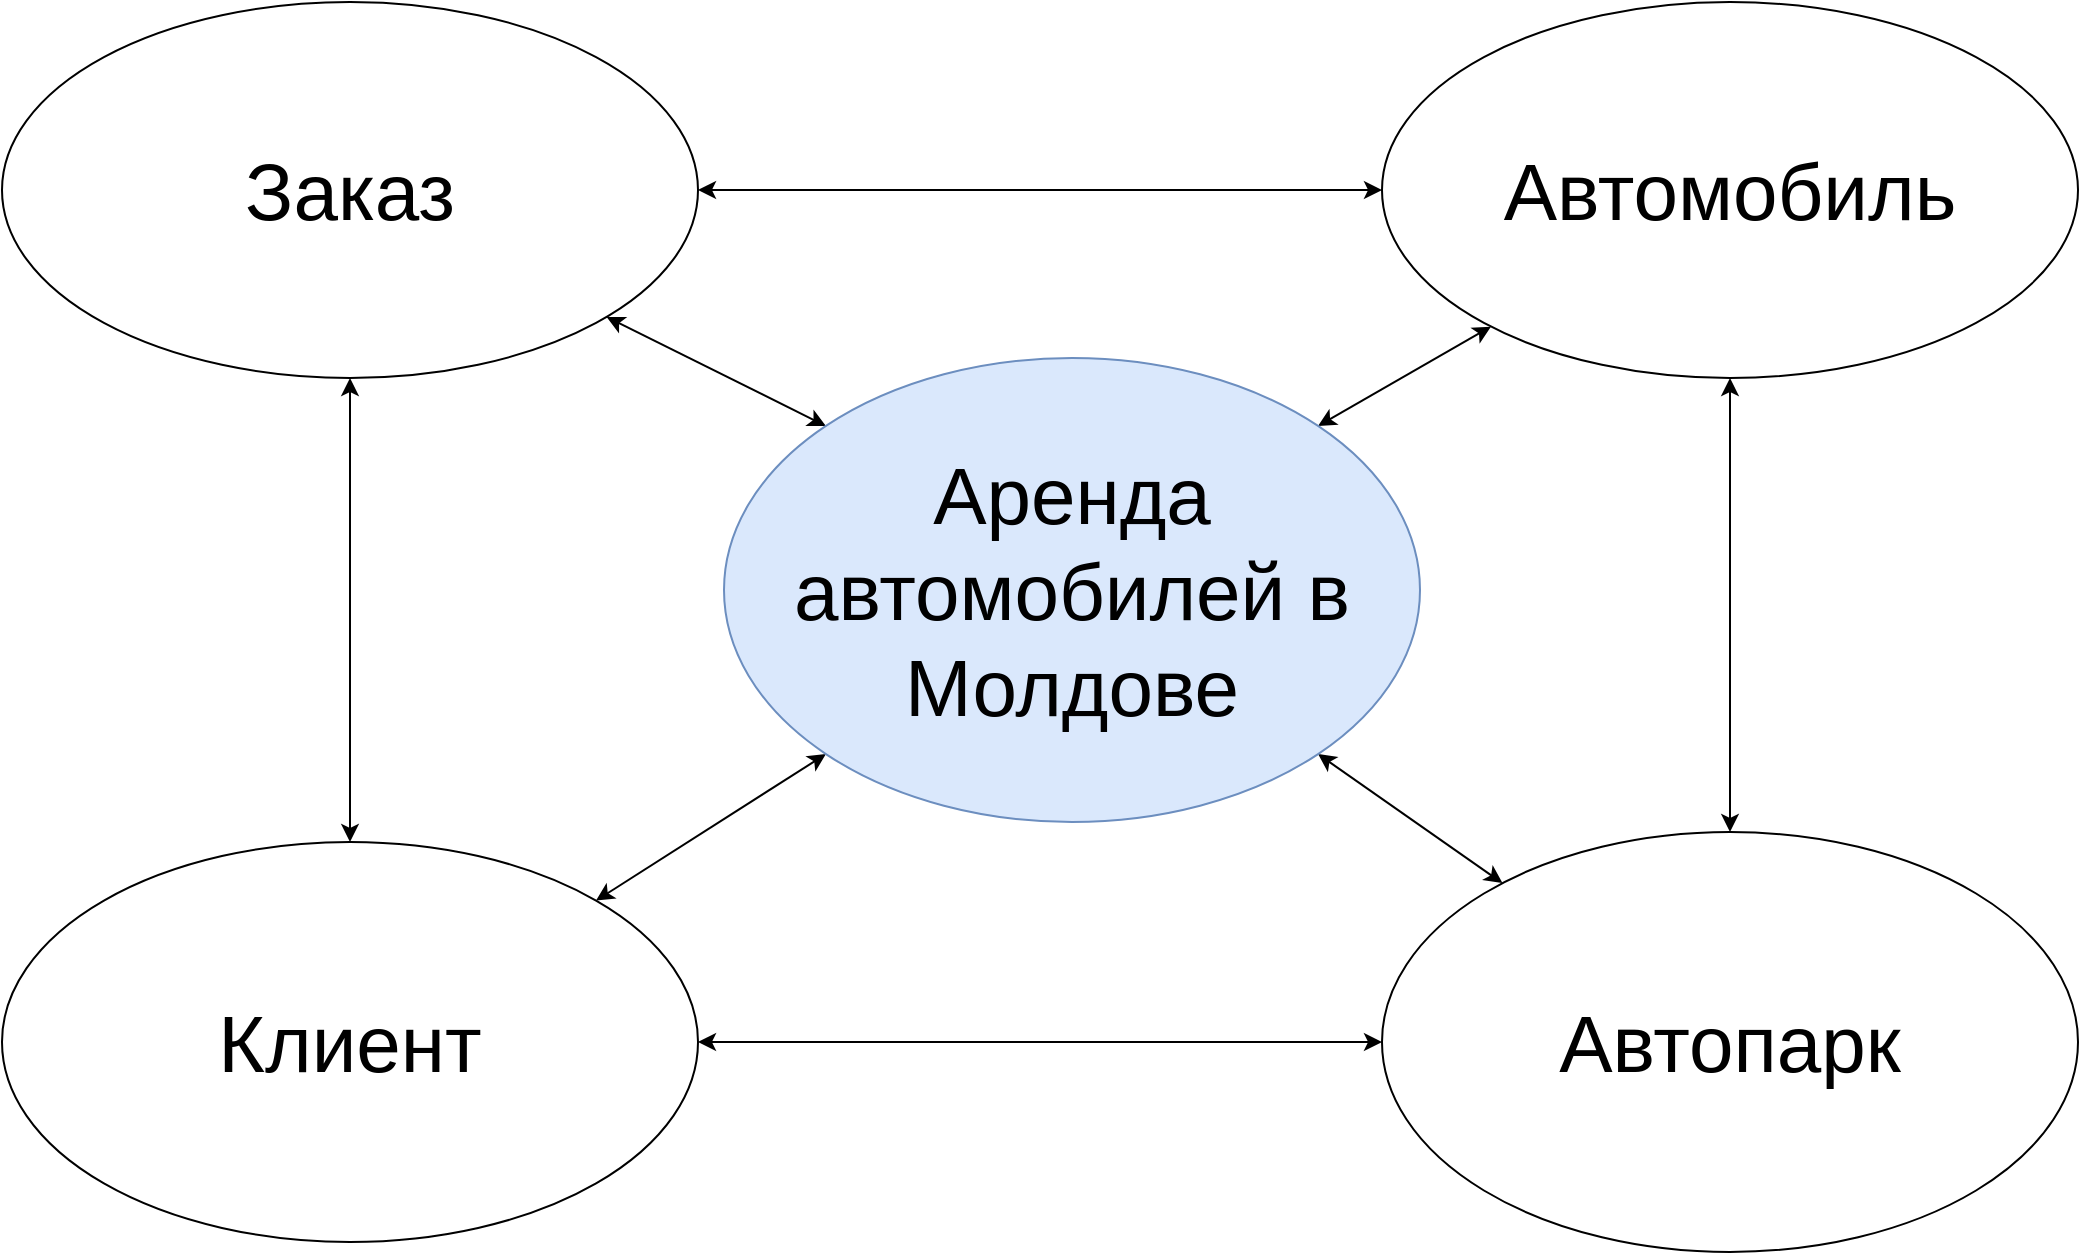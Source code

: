 <mxfile version="13.7.9" type="device" pages="8"><diagram id="3NMh_wEKRY-gKexyeEw0" name="Page-1"><mxGraphModel dx="1483" dy="867" grid="1" gridSize="10" guides="1" tooltips="1" connect="1" arrows="1" fold="1" page="1" pageScale="1" pageWidth="1169" pageHeight="827" math="0" shadow="0"><root><mxCell id="0"/><mxCell id="1" parent="0"/><mxCell id="xnsHt6AFyN8nXsLH7r1x-11" style="rounded=0;orthogonalLoop=1;jettySize=auto;html=1;exitX=0;exitY=1;exitDx=0;exitDy=0;entryX=1;entryY=0;entryDx=0;entryDy=0;startArrow=classic;startFill=1;fontSize=40;" parent="1" source="xnsHt6AFyN8nXsLH7r1x-1" target="xnsHt6AFyN8nXsLH7r1x-6" edge="1"><mxGeometry relative="1" as="geometry"/></mxCell><mxCell id="xnsHt6AFyN8nXsLH7r1x-12" style="edgeStyle=none;rounded=0;orthogonalLoop=1;jettySize=auto;html=1;exitX=0;exitY=0;exitDx=0;exitDy=0;startArrow=classic;startFill=1;fontSize=40;" parent="1" source="xnsHt6AFyN8nXsLH7r1x-1" target="xnsHt6AFyN8nXsLH7r1x-4" edge="1"><mxGeometry relative="1" as="geometry"/></mxCell><mxCell id="xnsHt6AFyN8nXsLH7r1x-13" style="edgeStyle=none;rounded=0;orthogonalLoop=1;jettySize=auto;html=1;exitX=1;exitY=0;exitDx=0;exitDy=0;startArrow=classic;startFill=1;fontSize=40;" parent="1" source="xnsHt6AFyN8nXsLH7r1x-1" target="xnsHt6AFyN8nXsLH7r1x-3" edge="1"><mxGeometry relative="1" as="geometry"/></mxCell><mxCell id="xnsHt6AFyN8nXsLH7r1x-14" style="edgeStyle=none;rounded=0;orthogonalLoop=1;jettySize=auto;html=1;exitX=1;exitY=1;exitDx=0;exitDy=0;startArrow=classic;startFill=1;fontSize=40;" parent="1" source="xnsHt6AFyN8nXsLH7r1x-1" target="xnsHt6AFyN8nXsLH7r1x-5" edge="1"><mxGeometry relative="1" as="geometry"/></mxCell><mxCell id="xnsHt6AFyN8nXsLH7r1x-1" value="Аренда автомобилей в Молдове" style="ellipse;whiteSpace=wrap;html=1;fontSize=40;fillColor=#dae8fc;strokeColor=#6c8ebf;" parent="1" vertex="1"><mxGeometry x="411" y="298" width="348" height="232" as="geometry"/></mxCell><mxCell id="xnsHt6AFyN8nXsLH7r1x-8" style="edgeStyle=orthogonalEdgeStyle;rounded=0;orthogonalLoop=1;jettySize=auto;html=1;exitX=0.5;exitY=1;exitDx=0;exitDy=0;entryX=0.5;entryY=0;entryDx=0;entryDy=0;fontSize=40;startArrow=classic;startFill=1;" parent="1" source="xnsHt6AFyN8nXsLH7r1x-3" target="xnsHt6AFyN8nXsLH7r1x-5" edge="1"><mxGeometry relative="1" as="geometry"/></mxCell><mxCell id="xnsHt6AFyN8nXsLH7r1x-3" value="Автомобиль" style="ellipse;whiteSpace=wrap;html=1;fontSize=40;" parent="1" vertex="1"><mxGeometry x="740" y="120" width="348" height="188" as="geometry"/></mxCell><mxCell id="xnsHt6AFyN8nXsLH7r1x-7" style="edgeStyle=orthogonalEdgeStyle;rounded=0;orthogonalLoop=1;jettySize=auto;html=1;exitX=1;exitY=0.5;exitDx=0;exitDy=0;entryX=0;entryY=0.5;entryDx=0;entryDy=0;fontSize=40;startArrow=classic;startFill=1;" parent="1" source="xnsHt6AFyN8nXsLH7r1x-4" target="xnsHt6AFyN8nXsLH7r1x-3" edge="1"><mxGeometry relative="1" as="geometry"/></mxCell><mxCell id="xnsHt6AFyN8nXsLH7r1x-10" style="edgeStyle=orthogonalEdgeStyle;rounded=0;orthogonalLoop=1;jettySize=auto;html=1;exitX=0.5;exitY=1;exitDx=0;exitDy=0;entryX=0.5;entryY=0;entryDx=0;entryDy=0;fontSize=40;startArrow=classic;startFill=1;" parent="1" source="xnsHt6AFyN8nXsLH7r1x-4" target="xnsHt6AFyN8nXsLH7r1x-6" edge="1"><mxGeometry relative="1" as="geometry"/></mxCell><mxCell id="xnsHt6AFyN8nXsLH7r1x-4" value="Заказ" style="ellipse;whiteSpace=wrap;html=1;fontSize=40;" parent="1" vertex="1"><mxGeometry x="50" y="120" width="348" height="188" as="geometry"/></mxCell><mxCell id="xnsHt6AFyN8nXsLH7r1x-9" style="edgeStyle=orthogonalEdgeStyle;rounded=0;orthogonalLoop=1;jettySize=auto;html=1;exitX=0;exitY=0.5;exitDx=0;exitDy=0;entryX=1;entryY=0.5;entryDx=0;entryDy=0;fontSize=40;startArrow=classic;startFill=1;" parent="1" source="xnsHt6AFyN8nXsLH7r1x-5" target="xnsHt6AFyN8nXsLH7r1x-6" edge="1"><mxGeometry relative="1" as="geometry"/></mxCell><mxCell id="xnsHt6AFyN8nXsLH7r1x-5" value="Автопарк" style="ellipse;whiteSpace=wrap;html=1;fontSize=40;" parent="1" vertex="1"><mxGeometry x="740" y="535" width="348" height="210" as="geometry"/></mxCell><mxCell id="xnsHt6AFyN8nXsLH7r1x-6" value="Клиент" style="ellipse;whiteSpace=wrap;html=1;fontSize=40;" parent="1" vertex="1"><mxGeometry x="50" y="540" width="348" height="200" as="geometry"/></mxCell></root></mxGraphModel></diagram><diagram id="zqjpZ5QiT9mRcRtWC7Mk" name="Page-2"><mxGraphModel dx="2076" dy="1214" grid="1" gridSize="10" guides="1" tooltips="1" connect="1" arrows="1" fold="1" page="1" pageScale="1" pageWidth="1169" pageHeight="827" math="0" shadow="0"><root><mxCell id="ApAHCZXQYjkaUBbjwzho-0"/><mxCell id="ApAHCZXQYjkaUBbjwzho-1" parent="ApAHCZXQYjkaUBbjwzho-0"/><mxCell id="BVsA6tBmdsYhVbE7V4aP-0" value="Аренда автомобилей в Молдове" style="ellipse;whiteSpace=wrap;html=1;fontSize=40;fillColor=#dae8fc;strokeColor=#6c8ebf;" parent="ApAHCZXQYjkaUBbjwzho-1" vertex="1"><mxGeometry x="411" y="50" width="348" height="190" as="geometry"/></mxCell><mxCell id="BVsA6tBmdsYhVbE7V4aP-3" value="id_car" style="rounded=0;whiteSpace=wrap;html=1;fontSize=30;" parent="ApAHCZXQYjkaUBbjwzho-1" vertex="1"><mxGeometry x="40" y="360" width="90" height="40" as="geometry"/></mxCell><mxCell id="BVsA6tBmdsYhVbE7V4aP-4" value="Автомобиль" style="text;html=1;align=center;verticalAlign=middle;resizable=0;points=[];autosize=1;fontSize=40;" parent="ApAHCZXQYjkaUBbjwzho-1" vertex="1"><mxGeometry x="40" y="290" width="240" height="50" as="geometry"/></mxCell><mxCell id="BVsA6tBmdsYhVbE7V4aP-5" value="name" style="rounded=0;whiteSpace=wrap;html=1;fontSize=30;" parent="ApAHCZXQYjkaUBbjwzho-1" vertex="1"><mxGeometry x="130" y="360" width="90" height="40" as="geometry"/></mxCell><mxCell id="BVsA6tBmdsYhVbE7V4aP-6" value="price" style="rounded=0;whiteSpace=wrap;html=1;fontSize=30;" parent="ApAHCZXQYjkaUBbjwzho-1" vertex="1"><mxGeometry x="220" y="360" width="80" height="40" as="geometry"/></mxCell><mxCell id="BVsA6tBmdsYhVbE7V4aP-7" value="year" style="rounded=0;whiteSpace=wrap;html=1;fontSize=30;" parent="ApAHCZXQYjkaUBbjwzho-1" vertex="1"><mxGeometry x="300" y="360" width="70" height="40" as="geometry"/></mxCell><mxCell id="kahCXiTXyTlFd6sDCdS0-10" style="edgeStyle=orthogonalEdgeStyle;rounded=0;orthogonalLoop=1;jettySize=auto;html=1;exitX=0.5;exitY=0;exitDx=0;exitDy=0;entryX=0.5;entryY=1;entryDx=0;entryDy=0;" edge="1" parent="ApAHCZXQYjkaUBbjwzho-1" source="BVsA6tBmdsYhVbE7V4aP-8" target="BVsA6tBmdsYhVbE7V4aP-13"><mxGeometry relative="1" as="geometry"/></mxCell><mxCell id="BVsA6tBmdsYhVbE7V4aP-8" value="id_park" style="rounded=0;whiteSpace=wrap;html=1;fontSize=30;" parent="ApAHCZXQYjkaUBbjwzho-1" vertex="1"><mxGeometry x="120" y="560" width="110" height="40" as="geometry"/></mxCell><mxCell id="BVsA6tBmdsYhVbE7V4aP-9" value="Автопарк" style="text;html=1;align=center;verticalAlign=middle;resizable=0;points=[];autosize=1;fontSize=40;" parent="ApAHCZXQYjkaUBbjwzho-1" vertex="1"><mxGeometry x="180" y="500" width="190" height="50" as="geometry"/></mxCell><mxCell id="BVsA6tBmdsYhVbE7V4aP-10" value="address" style="rounded=0;whiteSpace=wrap;html=1;fontSize=30;" parent="ApAHCZXQYjkaUBbjwzho-1" vertex="1"><mxGeometry x="230" y="560" width="120" height="40" as="geometry"/></mxCell><mxCell id="BVsA6tBmdsYhVbE7V4aP-13" value="id_park" style="rounded=0;whiteSpace=wrap;html=1;fontSize=30;" parent="ApAHCZXQYjkaUBbjwzho-1" vertex="1"><mxGeometry x="370" y="360" width="110" height="40" as="geometry"/></mxCell><mxCell id="kahCXiTXyTlFd6sDCdS0-9" style="edgeStyle=orthogonalEdgeStyle;rounded=0;orthogonalLoop=1;jettySize=auto;html=1;exitX=0.5;exitY=0;exitDx=0;exitDy=0;entryX=0.5;entryY=1;entryDx=0;entryDy=0;" edge="1" parent="ApAHCZXQYjkaUBbjwzho-1" source="BVsA6tBmdsYhVbE7V4aP-14" target="BVsA6tBmdsYhVbE7V4aP-19"><mxGeometry relative="1" as="geometry"/></mxCell><mxCell id="BVsA6tBmdsYhVbE7V4aP-14" value="id_user" style="rounded=0;whiteSpace=wrap;html=1;fontSize=30;" parent="ApAHCZXQYjkaUBbjwzho-1" vertex="1"><mxGeometry x="400" y="560" width="110" height="40" as="geometry"/></mxCell><mxCell id="BVsA6tBmdsYhVbE7V4aP-15" value="Клиент" style="text;html=1;align=center;verticalAlign=middle;resizable=0;points=[];autosize=1;fontSize=40;" parent="ApAHCZXQYjkaUBbjwzho-1" vertex="1"><mxGeometry x="520" y="500" width="150" height="50" as="geometry"/></mxCell><mxCell id="BVsA6tBmdsYhVbE7V4aP-16" value="name" style="rounded=0;whiteSpace=wrap;html=1;fontSize=30;" parent="ApAHCZXQYjkaUBbjwzho-1" vertex="1"><mxGeometry x="510" y="560" width="90" height="40" as="geometry"/></mxCell><mxCell id="BVsA6tBmdsYhVbE7V4aP-18" value="contact" style="rounded=0;whiteSpace=wrap;html=1;fontSize=30;" parent="ApAHCZXQYjkaUBbjwzho-1" vertex="1"><mxGeometry x="600" y="560" width="110" height="40" as="geometry"/></mxCell><mxCell id="BVsA6tBmdsYhVbE7V4aP-19" value="id_user" style="rounded=0;whiteSpace=wrap;html=1;fontSize=30;" parent="ApAHCZXQYjkaUBbjwzho-1" vertex="1"><mxGeometry x="480" y="360" width="110" height="40" as="geometry"/></mxCell><mxCell id="kahCXiTXyTlFd6sDCdS0-6" value="" style="edgeStyle=orthogonalEdgeStyle;rounded=0;orthogonalLoop=1;jettySize=auto;html=1;" edge="1" parent="ApAHCZXQYjkaUBbjwzho-1" source="BVsA6tBmdsYhVbE7V4aP-20" target="kahCXiTXyTlFd6sDCdS0-5"><mxGeometry relative="1" as="geometry"/></mxCell><mxCell id="BVsA6tBmdsYhVbE7V4aP-20" value="id_order" style="rounded=0;whiteSpace=wrap;html=1;fontSize=30;" parent="ApAHCZXQYjkaUBbjwzho-1" vertex="1"><mxGeometry x="1000" y="360" width="120" height="40" as="geometry"/></mxCell><mxCell id="BVsA6tBmdsYhVbE7V4aP-21" value="Заказ" style="text;html=1;align=center;verticalAlign=middle;resizable=0;points=[];autosize=1;fontSize=40;" parent="ApAHCZXQYjkaUBbjwzho-1" vertex="1"><mxGeometry x="1000" y="300" width="120" height="50" as="geometry"/></mxCell><mxCell id="kahCXiTXyTlFd6sDCdS0-8" style="edgeStyle=orthogonalEdgeStyle;rounded=0;orthogonalLoop=1;jettySize=auto;html=1;exitX=0.5;exitY=0;exitDx=0;exitDy=0;entryX=0.5;entryY=1;entryDx=0;entryDy=0;" edge="1" parent="ApAHCZXQYjkaUBbjwzho-1" source="kahCXiTXyTlFd6sDCdS0-0" target="kahCXiTXyTlFd6sDCdS0-4"><mxGeometry relative="1" as="geometry"/></mxCell><mxCell id="kahCXiTXyTlFd6sDCdS0-0" value="id_station" style="rounded=0;whiteSpace=wrap;html=1;fontSize=30;" vertex="1" parent="ApAHCZXQYjkaUBbjwzho-1"><mxGeometry x="759" y="560" width="150" height="40" as="geometry"/></mxCell><mxCell id="kahCXiTXyTlFd6sDCdS0-1" value="АЗС" style="text;html=1;align=center;verticalAlign=middle;resizable=0;points=[];autosize=1;fontSize=40;" vertex="1" parent="ApAHCZXQYjkaUBbjwzho-1"><mxGeometry x="884" y="500" width="90" height="50" as="geometry"/></mxCell><mxCell id="kahCXiTXyTlFd6sDCdS0-2" value="address" style="rounded=0;whiteSpace=wrap;html=1;fontSize=30;" vertex="1" parent="ApAHCZXQYjkaUBbjwzho-1"><mxGeometry x="909" y="560" width="120" height="40" as="geometry"/></mxCell><mxCell id="kahCXiTXyTlFd6sDCdS0-3" value="type" style="rounded=0;whiteSpace=wrap;html=1;fontSize=30;" vertex="1" parent="ApAHCZXQYjkaUBbjwzho-1"><mxGeometry x="1029" y="560" width="75" height="40" as="geometry"/></mxCell><mxCell id="kahCXiTXyTlFd6sDCdS0-4" value="id_station" style="rounded=0;whiteSpace=wrap;html=1;fontSize=30;" vertex="1" parent="ApAHCZXQYjkaUBbjwzho-1"><mxGeometry x="590" y="360" width="150" height="40" as="geometry"/></mxCell><mxCell id="kahCXiTXyTlFd6sDCdS0-5" value="id_order" style="rounded=0;whiteSpace=wrap;html=1;fontSize=30;" vertex="1" parent="ApAHCZXQYjkaUBbjwzho-1"><mxGeometry x="740" y="360" width="120" height="40" as="geometry"/></mxCell></root></mxGraphModel></diagram><diagram id="DWR8Q0UYKTGEyZwmIM6C" name="Page-3"><mxGraphModel dx="865" dy="506" grid="1" gridSize="10" guides="1" tooltips="1" connect="1" arrows="1" fold="1" page="1" pageScale="1" pageWidth="827" pageHeight="1169" math="0" shadow="0"><root><mxCell id="DsKaPk0pXcF07eP4d7TV-0"/><mxCell id="DsKaPk0pXcF07eP4d7TV-1" parent="DsKaPk0pXcF07eP4d7TV-0"/><mxCell id="DsKaPk0pXcF07eP4d7TV-2" value="" style="shape=table;html=1;whiteSpace=wrap;startSize=0;container=1;collapsible=0;childLayout=tableLayout;" vertex="1" parent="DsKaPk0pXcF07eP4d7TV-1"><mxGeometry x="40" y="40" width="320" height="350" as="geometry"/></mxCell><mxCell id="DsKaPk0pXcF07eP4d7TV-3" value="" style="shape=partialRectangle;html=1;whiteSpace=wrap;collapsible=0;dropTarget=0;pointerEvents=0;fillColor=none;top=0;left=0;bottom=0;right=0;points=[[0,0.5],[1,0.5]];portConstraint=eastwest;" vertex="1" parent="DsKaPk0pXcF07eP4d7TV-2"><mxGeometry width="320" height="60" as="geometry"/></mxCell><mxCell id="DsKaPk0pXcF07eP4d7TV-4" value="User" style="shape=partialRectangle;html=1;whiteSpace=wrap;connectable=0;fillColor=none;top=0;left=0;bottom=0;right=0;overflow=hidden;" vertex="1" parent="DsKaPk0pXcF07eP4d7TV-3"><mxGeometry width="107" height="60" as="geometry"/></mxCell><mxCell id="DsKaPk0pXcF07eP4d7TV-5" value="id&lt;br&gt;name&lt;br&gt;contact" style="shape=partialRectangle;html=1;whiteSpace=wrap;connectable=0;fillColor=none;top=0;left=0;bottom=0;right=0;overflow=hidden;" vertex="1" parent="DsKaPk0pXcF07eP4d7TV-3"><mxGeometry x="107" width="106" height="60" as="geometry"/></mxCell><mxCell id="DsKaPk0pXcF07eP4d7TV-6" value="PK NOT NULL&lt;br&gt;varchar(40)&lt;br&gt;varchar(80)" style="shape=partialRectangle;html=1;whiteSpace=wrap;connectable=0;fillColor=none;top=0;left=0;bottom=0;right=0;overflow=hidden;" vertex="1" parent="DsKaPk0pXcF07eP4d7TV-3"><mxGeometry x="213" width="107" height="60" as="geometry"/></mxCell><mxCell id="DsKaPk0pXcF07eP4d7TV-15" style="shape=partialRectangle;html=1;whiteSpace=wrap;collapsible=0;dropTarget=0;pointerEvents=0;fillColor=none;top=0;left=0;bottom=0;right=0;points=[[0,0.5],[1,0.5]];portConstraint=eastwest;" vertex="1" parent="DsKaPk0pXcF07eP4d7TV-2"><mxGeometry y="60" width="320" height="63" as="geometry"/></mxCell><mxCell id="DsKaPk0pXcF07eP4d7TV-16" value="Station" style="shape=partialRectangle;html=1;whiteSpace=wrap;connectable=0;fillColor=none;top=0;left=0;bottom=0;right=0;overflow=hidden;" vertex="1" parent="DsKaPk0pXcF07eP4d7TV-15"><mxGeometry width="107" height="63" as="geometry"/></mxCell><mxCell id="DsKaPk0pXcF07eP4d7TV-17" value="id&lt;br&gt;address&lt;br&gt;type" style="shape=partialRectangle;html=1;whiteSpace=wrap;connectable=0;fillColor=none;top=0;left=0;bottom=0;right=0;overflow=hidden;" vertex="1" parent="DsKaPk0pXcF07eP4d7TV-15"><mxGeometry x="107" width="106" height="63" as="geometry"/></mxCell><mxCell id="DsKaPk0pXcF07eP4d7TV-18" value="PK NOT NULL&lt;br&gt;varchar(40)&lt;br&gt;varchar(20)" style="shape=partialRectangle;html=1;whiteSpace=wrap;connectable=0;fillColor=none;top=0;left=0;bottom=0;right=0;overflow=hidden;" vertex="1" parent="DsKaPk0pXcF07eP4d7TV-15"><mxGeometry x="213" width="107" height="63" as="geometry"/></mxCell><mxCell id="DsKaPk0pXcF07eP4d7TV-7" value="" style="shape=partialRectangle;html=1;whiteSpace=wrap;collapsible=0;dropTarget=0;pointerEvents=0;fillColor=none;top=0;left=0;bottom=0;right=0;points=[[0,0.5],[1,0.5]];portConstraint=eastwest;" vertex="1" parent="DsKaPk0pXcF07eP4d7TV-2"><mxGeometry y="123" width="320" height="56" as="geometry"/></mxCell><mxCell id="DsKaPk0pXcF07eP4d7TV-8" value="Park" style="shape=partialRectangle;html=1;whiteSpace=wrap;connectable=0;fillColor=none;top=0;left=0;bottom=0;right=0;overflow=hidden;" vertex="1" parent="DsKaPk0pXcF07eP4d7TV-7"><mxGeometry width="107" height="56" as="geometry"/></mxCell><mxCell id="DsKaPk0pXcF07eP4d7TV-9" value="id&lt;br&gt;address" style="shape=partialRectangle;html=1;whiteSpace=wrap;connectable=0;fillColor=none;top=0;left=0;bottom=0;right=0;overflow=hidden;" vertex="1" parent="DsKaPk0pXcF07eP4d7TV-7"><mxGeometry x="107" width="106" height="56" as="geometry"/></mxCell><mxCell id="DsKaPk0pXcF07eP4d7TV-10" value="PK NOT NULL&lt;br&gt;varchar(40)" style="shape=partialRectangle;html=1;whiteSpace=wrap;connectable=0;fillColor=none;top=0;left=0;bottom=0;right=0;overflow=hidden;" vertex="1" parent="DsKaPk0pXcF07eP4d7TV-7"><mxGeometry x="213" width="107" height="56" as="geometry"/></mxCell><mxCell id="DsKaPk0pXcF07eP4d7TV-11" value="" style="shape=partialRectangle;html=1;whiteSpace=wrap;collapsible=0;dropTarget=0;pointerEvents=0;fillColor=none;top=0;left=0;bottom=0;right=0;points=[[0,0.5],[1,0.5]];portConstraint=eastwest;" vertex="1" parent="DsKaPk0pXcF07eP4d7TV-2"><mxGeometry y="179" width="320" height="40" as="geometry"/></mxCell><mxCell id="DsKaPk0pXcF07eP4d7TV-12" value="Order" style="shape=partialRectangle;html=1;whiteSpace=wrap;connectable=0;fillColor=none;top=0;left=0;bottom=0;right=0;overflow=hidden;" vertex="1" parent="DsKaPk0pXcF07eP4d7TV-11"><mxGeometry width="107" height="40" as="geometry"/></mxCell><mxCell id="DsKaPk0pXcF07eP4d7TV-13" value="id" style="shape=partialRectangle;html=1;whiteSpace=wrap;connectable=0;fillColor=none;top=0;left=0;bottom=0;right=0;overflow=hidden;" vertex="1" parent="DsKaPk0pXcF07eP4d7TV-11"><mxGeometry x="107" width="106" height="40" as="geometry"/></mxCell><mxCell id="DsKaPk0pXcF07eP4d7TV-14" value="PK NOT NULL" style="shape=partialRectangle;html=1;whiteSpace=wrap;connectable=0;fillColor=none;top=0;left=0;bottom=0;right=0;overflow=hidden;" vertex="1" parent="DsKaPk0pXcF07eP4d7TV-11"><mxGeometry x="213" width="107" height="40" as="geometry"/></mxCell><mxCell id="sW6ylsGJ9e7sB89dEzhj-0" style="shape=partialRectangle;html=1;whiteSpace=wrap;collapsible=0;dropTarget=0;pointerEvents=0;fillColor=none;top=0;left=0;bottom=0;right=0;points=[[0,0.5],[1,0.5]];portConstraint=eastwest;" vertex="1" parent="DsKaPk0pXcF07eP4d7TV-2"><mxGeometry y="219" width="320" height="131" as="geometry"/></mxCell><mxCell id="sW6ylsGJ9e7sB89dEzhj-1" value="Car" style="shape=partialRectangle;html=1;whiteSpace=wrap;connectable=0;fillColor=none;top=0;left=0;bottom=0;right=0;overflow=hidden;" vertex="1" parent="sW6ylsGJ9e7sB89dEzhj-0"><mxGeometry width="107" height="131" as="geometry"/></mxCell><mxCell id="sW6ylsGJ9e7sB89dEzhj-2" value="id&lt;br&gt;name&lt;br&gt;price&lt;br&gt;year&lt;br&gt;id_user&lt;br&gt;id_station&lt;br&gt;id_park&lt;br&gt;id_order" style="shape=partialRectangle;html=1;whiteSpace=wrap;connectable=0;fillColor=none;top=0;left=0;bottom=0;right=0;overflow=hidden;" vertex="1" parent="sW6ylsGJ9e7sB89dEzhj-0"><mxGeometry x="107" width="106" height="131" as="geometry"/></mxCell><mxCell id="sW6ylsGJ9e7sB89dEzhj-3" value="PK NOT NULL&lt;br&gt;varchar(20)&lt;br&gt;INT&lt;br&gt;INT&lt;br&gt;FK&lt;br&gt;FK&lt;br&gt;FK&lt;br&gt;FK" style="shape=partialRectangle;html=1;whiteSpace=wrap;connectable=0;fillColor=none;top=0;left=0;bottom=0;right=0;overflow=hidden;" vertex="1" parent="sW6ylsGJ9e7sB89dEzhj-0"><mxGeometry x="213" width="107" height="131" as="geometry"/></mxCell></root></mxGraphModel></diagram><diagram id="ohE07Qa3TVGY7ed-fR2h" name="Page-4"><mxGraphModel dx="1730" dy="1012" grid="1" gridSize="10" guides="1" tooltips="1" connect="1" arrows="1" fold="1" page="1" pageScale="1" pageWidth="1169" pageHeight="827" math="0" shadow="0"><root><mxCell id="oxA3PhM-QKW6OlPqHPAE-0"/><mxCell id="oxA3PhM-QKW6OlPqHPAE-1" parent="oxA3PhM-QKW6OlPqHPAE-0"/><mxCell id="_OIjpCd_sr19xpyp_KH0-0" style="rounded=0;orthogonalLoop=1;jettySize=auto;html=1;exitX=0.5;exitY=1;exitDx=0;exitDy=0;entryX=0.5;entryY=0;entryDx=0;entryDy=0;startArrow=none;startFill=0;fontSize=40;fillColor=#f8cecc;strokeColor=#b85450;strokeWidth=3;" edge="1" parent="oxA3PhM-QKW6OlPqHPAE-1" source="_OIjpCd_sr19xpyp_KH0-4" target="_OIjpCd_sr19xpyp_KH0-12"><mxGeometry relative="1" as="geometry"/></mxCell><mxCell id="_OIjpCd_sr19xpyp_KH0-1" style="edgeStyle=none;rounded=0;orthogonalLoop=1;jettySize=auto;html=1;exitX=0;exitY=0;exitDx=0;exitDy=0;startArrow=none;startFill=0;fontSize=40;entryX=0.5;entryY=0;entryDx=0;entryDy=0;fillColor=#f8cecc;strokeColor=#b85450;strokeWidth=3;" edge="1" parent="oxA3PhM-QKW6OlPqHPAE-1" source="_OIjpCd_sr19xpyp_KH0-4" target="_OIjpCd_sr19xpyp_KH0-9"><mxGeometry relative="1" as="geometry"/></mxCell><mxCell id="_OIjpCd_sr19xpyp_KH0-2" style="edgeStyle=none;rounded=0;orthogonalLoop=1;jettySize=auto;html=1;exitX=1;exitY=0.5;exitDx=0;exitDy=0;startArrow=none;startFill=0;fontSize=40;fillColor=#f8cecc;strokeColor=#b85450;strokeWidth=3;" edge="1" parent="oxA3PhM-QKW6OlPqHPAE-1" source="_OIjpCd_sr19xpyp_KH0-4" target="_OIjpCd_sr19xpyp_KH0-6"><mxGeometry relative="1" as="geometry"/></mxCell><mxCell id="_OIjpCd_sr19xpyp_KH0-3" style="edgeStyle=none;rounded=0;orthogonalLoop=1;jettySize=auto;html=1;exitX=0.966;exitY=0.682;exitDx=0;exitDy=0;startArrow=none;startFill=0;fontSize=40;exitPerimeter=0;fillColor=#f8cecc;strokeColor=#b85450;strokeWidth=3;" edge="1" parent="oxA3PhM-QKW6OlPqHPAE-1" source="_OIjpCd_sr19xpyp_KH0-4" target="_OIjpCd_sr19xpyp_KH0-11"><mxGeometry relative="1" as="geometry"/></mxCell><mxCell id="_OIjpCd_sr19xpyp_KH0-4" value="Аренда автомобилей в Молдове" style="ellipse;whiteSpace=wrap;html=1;fontSize=40;fillColor=#dae8fc;strokeColor=#6c8ebf;" vertex="1" parent="oxA3PhM-QKW6OlPqHPAE-1"><mxGeometry x="250" y="70" width="348" height="232" as="geometry"/></mxCell><mxCell id="_OIjpCd_sr19xpyp_KH0-5" style="rounded=0;orthogonalLoop=1;jettySize=auto;html=1;entryX=0.5;entryY=0;entryDx=0;entryDy=0;fontSize=40;startArrow=classic;startFill=1;endArrow=none;endFill=0;" edge="1" parent="oxA3PhM-QKW6OlPqHPAE-1" target="_OIjpCd_sr19xpyp_KH0-11"><mxGeometry relative="1" as="geometry"><mxPoint x="904" y="340" as="sourcePoint"/></mxGeometry></mxCell><mxCell id="_OIjpCd_sr19xpyp_KH0-6" value="Автомобиль" style="ellipse;whiteSpace=wrap;html=1;fontSize=40;" vertex="1" parent="oxA3PhM-QKW6OlPqHPAE-1"><mxGeometry x="730" y="150" width="348" height="188" as="geometry"/></mxCell><mxCell id="_OIjpCd_sr19xpyp_KH0-7" style="rounded=0;orthogonalLoop=1;jettySize=auto;html=1;exitX=1;exitY=0;exitDx=0;exitDy=0;entryX=0;entryY=1;entryDx=0;entryDy=0;fontSize=40;startArrow=none;startFill=0;endArrow=classic;endFill=1;" edge="1" parent="oxA3PhM-QKW6OlPqHPAE-1" source="_OIjpCd_sr19xpyp_KH0-9" target="_OIjpCd_sr19xpyp_KH0-6"><mxGeometry relative="1" as="geometry"/></mxCell><mxCell id="_OIjpCd_sr19xpyp_KH0-9" value="Заказ" style="ellipse;whiteSpace=wrap;html=1;fontSize=40;" vertex="1" parent="oxA3PhM-QKW6OlPqHPAE-1"><mxGeometry x="30" y="403" width="348" height="188" as="geometry"/></mxCell><mxCell id="_OIjpCd_sr19xpyp_KH0-11" value="Автопарк" style="ellipse;whiteSpace=wrap;html=1;fontSize=40;" vertex="1" parent="oxA3PhM-QKW6OlPqHPAE-1"><mxGeometry x="800" y="392" width="348" height="210" as="geometry"/></mxCell><mxCell id="_OIjpCd_sr19xpyp_KH0-12" value="Клиент" style="ellipse;whiteSpace=wrap;html=1;fontSize=40;" vertex="1" parent="oxA3PhM-QKW6OlPqHPAE-1"><mxGeometry x="190" y="627" width="348" height="200" as="geometry"/></mxCell><mxCell id="_OIjpCd_sr19xpyp_KH0-14" style="rounded=0;orthogonalLoop=1;jettySize=auto;html=1;exitX=0.739;exitY=0.048;exitDx=0;exitDy=0;entryX=0.297;entryY=0.973;entryDx=0;entryDy=0;fontSize=40;startArrow=none;startFill=0;entryPerimeter=0;endArrow=classic;endFill=1;exitPerimeter=0;" edge="1" parent="oxA3PhM-QKW6OlPqHPAE-1" source="_OIjpCd_sr19xpyp_KH0-12" target="_OIjpCd_sr19xpyp_KH0-6"><mxGeometry relative="1" as="geometry"><mxPoint x="347.238" y="451.641" as="sourcePoint"/><mxPoint x="780.762" y="262.359" as="targetPoint"/></mxGeometry></mxCell><mxCell id="_OIjpCd_sr19xpyp_KH0-16" style="edgeStyle=none;rounded=0;orthogonalLoop=1;jettySize=auto;html=1;entryX=0.387;entryY=1.027;entryDx=0;entryDy=0;entryPerimeter=0;startArrow=none;startFill=0;endArrow=classic;endFill=1;strokeWidth=1;exitX=0.282;exitY=0.047;exitDx=0;exitDy=0;exitPerimeter=0;" edge="1" parent="oxA3PhM-QKW6OlPqHPAE-1" source="_OIjpCd_sr19xpyp_KH0-15" target="_OIjpCd_sr19xpyp_KH0-6"><mxGeometry relative="1" as="geometry"><mxPoint x="710" y="620" as="sourcePoint"/></mxGeometry></mxCell><mxCell id="_OIjpCd_sr19xpyp_KH0-15" value="Клиент" style="ellipse;whiteSpace=wrap;html=1;fontSize=40;" vertex="1" parent="oxA3PhM-QKW6OlPqHPAE-1"><mxGeometry x="600" y="627" width="348" height="200" as="geometry"/></mxCell><mxCell id="_OIjpCd_sr19xpyp_KH0-18" style="rounded=0;orthogonalLoop=1;jettySize=auto;html=1;exitX=0.793;exitY=0.935;exitDx=0;exitDy=0;entryX=0;entryY=0;entryDx=0;entryDy=0;startArrow=none;startFill=0;fontSize=40;fillColor=#f8cecc;strokeColor=#b85450;strokeWidth=3;exitPerimeter=0;" edge="1" parent="oxA3PhM-QKW6OlPqHPAE-1" source="_OIjpCd_sr19xpyp_KH0-4" target="_OIjpCd_sr19xpyp_KH0-15"><mxGeometry relative="1" as="geometry"><mxPoint x="434.0" y="312" as="sourcePoint"/><mxPoint x="374.0" y="637.0" as="targetPoint"/></mxGeometry></mxCell></root></mxGraphModel></diagram><diagram id="Btq0KglcphX5XUeUDdDn" name="Page-5"><mxGraphModel dx="1483" dy="867" grid="1" gridSize="10" guides="1" tooltips="1" connect="1" arrows="1" fold="1" page="1" pageScale="1" pageWidth="1169" pageHeight="827" math="0" shadow="0"><root><mxCell id="YhPO5RoMXDfAw4W1xm6r-0"/><mxCell id="YhPO5RoMXDfAw4W1xm6r-1" parent="YhPO5RoMXDfAw4W1xm6r-0"/><mxCell id="QBcUCBpKcPixJdhUEw8n-0" value="Аренда автомобилей в Молдове" style="ellipse;whiteSpace=wrap;html=1;fontSize=40;fillColor=#dae8fc;strokeColor=#6c8ebf;" vertex="1" parent="YhPO5RoMXDfAw4W1xm6r-1"><mxGeometry x="411" y="50" width="348" height="190" as="geometry"/></mxCell><mxCell id="QBcUCBpKcPixJdhUEw8n-2" value="Автомобиль" style="text;html=1;align=center;verticalAlign=middle;resizable=0;points=[];autosize=1;fontSize=40;" vertex="1" parent="YhPO5RoMXDfAw4W1xm6r-1"><mxGeometry x="465" y="330" width="240" height="50" as="geometry"/></mxCell><mxCell id="QBcUCBpKcPixJdhUEw8n-3" value="Марка" style="rounded=0;whiteSpace=wrap;html=1;fontSize=30;" vertex="1" parent="YhPO5RoMXDfAw4W1xm6r-1"><mxGeometry x="440" y="390" width="280" height="40" as="geometry"/></mxCell><mxCell id="QBcUCBpKcPixJdhUEw8n-4" value="Модель" style="rounded=0;whiteSpace=wrap;html=1;fontSize=30;" vertex="1" parent="YhPO5RoMXDfAw4W1xm6r-1"><mxGeometry x="440" y="430" width="280" height="40" as="geometry"/></mxCell><mxCell id="QBcUCBpKcPixJdhUEw8n-5" value="Тип трансмиссии" style="rounded=0;whiteSpace=wrap;html=1;fontSize=30;" vertex="1" parent="YhPO5RoMXDfAw4W1xm6r-1"><mxGeometry x="440" y="550" width="280" height="40" as="geometry"/></mxCell><mxCell id="QBcUCBpKcPixJdhUEw8n-6" style="edgeStyle=orthogonalEdgeStyle;rounded=0;orthogonalLoop=1;jettySize=auto;html=1;exitX=1;exitY=0.5;exitDx=0;exitDy=0;entryX=0;entryY=0.5;entryDx=0;entryDy=0;" edge="1" parent="YhPO5RoMXDfAw4W1xm6r-1" source="QBcUCBpKcPixJdhUEw8n-9" target="QBcUCBpKcPixJdhUEw8n-3"><mxGeometry relative="1" as="geometry"/></mxCell><mxCell id="QBcUCBpKcPixJdhUEw8n-8" value="Автопарк" style="text;html=1;align=center;verticalAlign=middle;resizable=0;points=[];autosize=1;fontSize=40;" vertex="1" parent="YhPO5RoMXDfAw4W1xm6r-1"><mxGeometry x="160" y="330" width="190" height="50" as="geometry"/></mxCell><mxCell id="QBcUCBpKcPixJdhUEw8n-9" value="Адрес" style="rounded=0;whiteSpace=wrap;html=1;fontSize=30;" vertex="1" parent="YhPO5RoMXDfAw4W1xm6r-1"><mxGeometry x="190" y="390" width="120" height="40" as="geometry"/></mxCell><mxCell id="QBcUCBpKcPixJdhUEw8n-11" style="edgeStyle=orthogonalEdgeStyle;rounded=0;orthogonalLoop=1;jettySize=auto;html=1;exitX=0.5;exitY=0;exitDx=0;exitDy=0;entryX=0.5;entryY=1;entryDx=0;entryDy=0;" edge="1" parent="YhPO5RoMXDfAw4W1xm6r-1" source="QBcUCBpKcPixJdhUEw8n-14" target="QBcUCBpKcPixJdhUEw8n-5"><mxGeometry relative="1" as="geometry"/></mxCell><mxCell id="QBcUCBpKcPixJdhUEw8n-13" value="Клиент" style="text;html=1;align=center;verticalAlign=middle;resizable=0;points=[];autosize=1;fontSize=40;" vertex="1" parent="YhPO5RoMXDfAw4W1xm6r-1"><mxGeometry x="385.5" y="630" width="150" height="50" as="geometry"/></mxCell><mxCell id="QBcUCBpKcPixJdhUEw8n-14" value="Имя" style="rounded=0;whiteSpace=wrap;html=1;fontSize=30;" vertex="1" parent="YhPO5RoMXDfAw4W1xm6r-1"><mxGeometry x="385.5" y="680" width="389" height="40" as="geometry"/></mxCell><mxCell id="QBcUCBpKcPixJdhUEw8n-15" value="Контактная информация" style="rounded=0;whiteSpace=wrap;html=1;fontSize=30;" vertex="1" parent="YhPO5RoMXDfAw4W1xm6r-1"><mxGeometry x="385.5" y="720" width="389" height="40" as="geometry"/></mxCell><mxCell id="QBcUCBpKcPixJdhUEw8n-20" style="edgeStyle=orthogonalEdgeStyle;rounded=0;orthogonalLoop=1;jettySize=auto;html=1;exitX=0;exitY=0.5;exitDx=0;exitDy=0;entryX=1;entryY=0.5;entryDx=0;entryDy=0;" edge="1" parent="YhPO5RoMXDfAw4W1xm6r-1" source="QBcUCBpKcPixJdhUEw8n-23" target="QBcUCBpKcPixJdhUEw8n-3"><mxGeometry relative="1" as="geometry"/></mxCell><mxCell id="QBcUCBpKcPixJdhUEw8n-22" value="АЗС" style="text;html=1;align=center;verticalAlign=middle;resizable=0;points=[];autosize=1;fontSize=40;" vertex="1" parent="YhPO5RoMXDfAw4W1xm6r-1"><mxGeometry x="940" y="340" width="90" height="50" as="geometry"/></mxCell><mxCell id="QBcUCBpKcPixJdhUEw8n-23" value="Адрес" style="rounded=0;whiteSpace=wrap;html=1;fontSize=30;" vertex="1" parent="YhPO5RoMXDfAw4W1xm6r-1"><mxGeometry x="885" y="390" width="211" height="40" as="geometry"/></mxCell><mxCell id="QBcUCBpKcPixJdhUEw8n-24" value="Тип топлива" style="rounded=0;whiteSpace=wrap;html=1;fontSize=30;" vertex="1" parent="YhPO5RoMXDfAw4W1xm6r-1"><mxGeometry x="885" y="430" width="211" height="40" as="geometry"/></mxCell><mxCell id="QBcUCBpKcPixJdhUEw8n-28" value="Год производства" style="rounded=0;whiteSpace=wrap;html=1;fontSize=30;" vertex="1" parent="YhPO5RoMXDfAw4W1xm6r-1"><mxGeometry x="440" y="470" width="280" height="40" as="geometry"/></mxCell><mxCell id="dzNa3AGyOXTKrKXkGaj6-0" value="Цена за сутки" style="rounded=0;whiteSpace=wrap;html=1;fontSize=30;" vertex="1" parent="YhPO5RoMXDfAw4W1xm6r-1"><mxGeometry x="440" y="510" width="280" height="40" as="geometry"/></mxCell></root></mxGraphModel></diagram><diagram id="ls0JHcdtzUVY79RVrx8s" name="Page-6"><mxGraphModel dx="1483" dy="867" grid="1" gridSize="10" guides="1" tooltips="1" connect="1" arrows="1" fold="1" page="1" pageScale="1" pageWidth="1169" pageHeight="827" math="0" shadow="0"><root><mxCell id="0JdywNIa49qA9k6wZDM1-0"/><mxCell id="0JdywNIa49qA9k6wZDM1-1" parent="0JdywNIa49qA9k6wZDM1-0"/><mxCell id="YhiAqiMK8wc8y-rdcvu6-1" value="Автомобиль" style="text;html=1;align=center;verticalAlign=middle;resizable=0;points=[];autosize=1;fontSize=40;" vertex="1" parent="0JdywNIa49qA9k6wZDM1-1"><mxGeometry x="40" y="510" width="240" height="50" as="geometry"/></mxCell><mxCell id="YhiAqiMK8wc8y-rdcvu6-2" value="car_id" style="rounded=0;whiteSpace=wrap;html=1;fontSize=30;fillColor=#fff2cc;strokeColor=#d6b656;" vertex="1" parent="0JdywNIa49qA9k6wZDM1-1"><mxGeometry x="40" y="560" width="90" height="40" as="geometry"/></mxCell><mxCell id="YhiAqiMK8wc8y-rdcvu6-3" value="car_name" style="rounded=0;whiteSpace=wrap;html=1;fontSize=30;" vertex="1" parent="0JdywNIa49qA9k6wZDM1-1"><mxGeometry x="130" y="560" width="140" height="40" as="geometry"/></mxCell><mxCell id="YhiAqiMK8wc8y-rdcvu6-4" value="car_trans" style="rounded=0;whiteSpace=wrap;html=1;fontSize=30;" vertex="1" parent="0JdywNIa49qA9k6wZDM1-1"><mxGeometry x="520" y="560" width="130" height="40" as="geometry"/></mxCell><mxCell id="YhiAqiMK8wc8y-rdcvu6-6" value="Автопарк" style="text;html=1;align=center;verticalAlign=middle;resizable=0;points=[];autosize=1;fontSize=40;" vertex="1" parent="0JdywNIa49qA9k6wZDM1-1"><mxGeometry x="40" y="30" width="190" height="50" as="geometry"/></mxCell><mxCell id="YhiAqiMK8wc8y-rdcvu6-7" value="park_id" style="rounded=0;whiteSpace=wrap;html=1;fontSize=30;fillColor=#fff2cc;strokeColor=#d6b656;" vertex="1" parent="0JdywNIa49qA9k6wZDM1-1"><mxGeometry x="40" y="80" width="120" height="40" as="geometry"/></mxCell><mxCell id="YhiAqiMK8wc8y-rdcvu6-9" value="Клиент" style="text;html=1;align=center;verticalAlign=middle;resizable=0;points=[];autosize=1;fontSize=40;" vertex="1" parent="0JdywNIa49qA9k6wZDM1-1"><mxGeometry x="40" y="268" width="150" height="50" as="geometry"/></mxCell><mxCell id="YhiAqiMK8wc8y-rdcvu6-10" value="user_id" style="rounded=0;whiteSpace=wrap;html=1;fontSize=30;fillColor=#fff2cc;strokeColor=#d6b656;" vertex="1" parent="0JdywNIa49qA9k6wZDM1-1"><mxGeometry x="40" y="318" width="200" height="40" as="geometry"/></mxCell><mxCell id="YhiAqiMK8wc8y-rdcvu6-13" value="АЗС" style="text;html=1;align=center;verticalAlign=middle;resizable=0;points=[];autosize=1;fontSize=40;" vertex="1" parent="0JdywNIa49qA9k6wZDM1-1"><mxGeometry x="40" y="150" width="90" height="50" as="geometry"/></mxCell><mxCell id="YhiAqiMK8wc8y-rdcvu6-14" value="station_id" style="rounded=0;whiteSpace=wrap;html=1;fontSize=30;fillColor=#fff2cc;strokeColor=#d6b656;" vertex="1" parent="0JdywNIa49qA9k6wZDM1-1"><mxGeometry x="40" y="200" width="170" height="40" as="geometry"/></mxCell><mxCell id="YhiAqiMK8wc8y-rdcvu6-15" value="station_type" style="rounded=0;whiteSpace=wrap;html=1;fontSize=30;" vertex="1" parent="0JdywNIa49qA9k6wZDM1-1"><mxGeometry x="450" y="200" width="190" height="40" as="geometry"/></mxCell><mxCell id="YhiAqiMK8wc8y-rdcvu6-16" value="car_year" style="rounded=0;whiteSpace=wrap;html=1;fontSize=30;" vertex="1" parent="0JdywNIa49qA9k6wZDM1-1"><mxGeometry x="270" y="560" width="120" height="40" as="geometry"/></mxCell><mxCell id="YhiAqiMK8wc8y-rdcvu6-17" value="car_price" style="rounded=0;whiteSpace=wrap;html=1;fontSize=30;" vertex="1" parent="0JdywNIa49qA9k6wZDM1-1"><mxGeometry x="390" y="560" width="130" height="40" as="geometry"/></mxCell><mxCell id="YhiAqiMK8wc8y-rdcvu6-18" value="park_address" style="rounded=0;whiteSpace=wrap;html=1;fontSize=30;" vertex="1" parent="0JdywNIa49qA9k6wZDM1-1"><mxGeometry x="160" y="80" width="200" height="40" as="geometry"/></mxCell><mxCell id="YhiAqiMK8wc8y-rdcvu6-19" value="Заказ" style="text;html=1;align=center;verticalAlign=middle;resizable=0;points=[];autosize=1;fontSize=40;" vertex="1" parent="0JdywNIa49qA9k6wZDM1-1"><mxGeometry x="40" y="390" width="120" height="50" as="geometry"/></mxCell><mxCell id="YhiAqiMK8wc8y-rdcvu6-20" value="order_id" style="rounded=0;whiteSpace=wrap;html=1;fontSize=30;fillColor=#fff2cc;strokeColor=#d6b656;" vertex="1" parent="0JdywNIa49qA9k6wZDM1-1"><mxGeometry x="40" y="440" width="180" height="40" as="geometry"/></mxCell><mxCell id="YhiAqiMK8wc8y-rdcvu6-22" value="station_address" style="rounded=0;whiteSpace=wrap;html=1;fontSize=30;" vertex="1" parent="0JdywNIa49qA9k6wZDM1-1"><mxGeometry x="210" y="200" width="240" height="40" as="geometry"/></mxCell><mxCell id="YhiAqiMK8wc8y-rdcvu6-23" value="user_name" style="rounded=0;whiteSpace=wrap;html=1;fontSize=30;" vertex="1" parent="0JdywNIa49qA9k6wZDM1-1"><mxGeometry x="240" y="318" width="190" height="40" as="geometry"/></mxCell><mxCell id="YhiAqiMK8wc8y-rdcvu6-26" value="user_contact" style="rounded=0;whiteSpace=wrap;html=1;fontSize=30;" vertex="1" parent="0JdywNIa49qA9k6wZDM1-1"><mxGeometry x="429" y="318" width="221" height="40" as="geometry"/></mxCell><mxCell id="YhiAqiMK8wc8y-rdcvu6-34" style="edgeStyle=orthogonalEdgeStyle;rounded=0;orthogonalLoop=1;jettySize=auto;html=1;exitX=0.5;exitY=0;exitDx=0;exitDy=0;entryX=0.5;entryY=1;entryDx=0;entryDy=0;startArrow=none;startFill=0;endArrow=classic;endFill=1;strokeWidth=2;fillColor=#dae8fc;strokeColor=#6c8ebf;" edge="1" parent="0JdywNIa49qA9k6wZDM1-1" source="YhiAqiMK8wc8y-rdcvu6-30" target="YhiAqiMK8wc8y-rdcvu6-7"><mxGeometry relative="1" as="geometry"><Array as="points"><mxPoint x="1080" y="150"/><mxPoint x="100" y="150"/></Array></mxGeometry></mxCell><mxCell id="YhiAqiMK8wc8y-rdcvu6-30" value="park_id" style="rounded=0;whiteSpace=wrap;html=1;fontSize=30;fillColor=#f8cecc;strokeColor=#b85450;" vertex="1" parent="0JdywNIa49qA9k6wZDM1-1"><mxGeometry x="1030" y="560" width="100" height="40" as="geometry"/></mxCell><mxCell id="YhiAqiMK8wc8y-rdcvu6-35" style="edgeStyle=orthogonalEdgeStyle;rounded=0;orthogonalLoop=1;jettySize=auto;html=1;exitX=0.5;exitY=0;exitDx=0;exitDy=0;entryX=0.5;entryY=1;entryDx=0;entryDy=0;startArrow=none;startFill=0;endArrow=classic;endFill=1;strokeWidth=2;fillColor=#d5e8d4;strokeColor=#82b366;" edge="1" parent="0JdywNIa49qA9k6wZDM1-1" source="YhiAqiMK8wc8y-rdcvu6-31" target="YhiAqiMK8wc8y-rdcvu6-14"><mxGeometry relative="1" as="geometry"><Array as="points"><mxPoint x="960" y="270"/><mxPoint x="125" y="270"/></Array></mxGeometry></mxCell><mxCell id="YhiAqiMK8wc8y-rdcvu6-31" value="station_id" style="rounded=0;whiteSpace=wrap;html=1;fontSize=30;fillColor=#f8cecc;strokeColor=#b85450;" vertex="1" parent="0JdywNIa49qA9k6wZDM1-1"><mxGeometry x="890" y="560" width="140" height="40" as="geometry"/></mxCell><mxCell id="YhiAqiMK8wc8y-rdcvu6-36" style="edgeStyle=orthogonalEdgeStyle;rounded=0;orthogonalLoop=1;jettySize=auto;html=1;exitX=0.5;exitY=0;exitDx=0;exitDy=0;entryX=0.5;entryY=1;entryDx=0;entryDy=0;startArrow=none;startFill=0;endArrow=classic;endFill=1;strokeWidth=2;fillColor=#e1d5e7;strokeColor=#9673a6;" edge="1" parent="0JdywNIa49qA9k6wZDM1-1" source="YhiAqiMK8wc8y-rdcvu6-32" target="YhiAqiMK8wc8y-rdcvu6-10"><mxGeometry relative="1" as="geometry"><Array as="points"><mxPoint x="835" y="390"/><mxPoint x="140" y="390"/></Array></mxGeometry></mxCell><mxCell id="YhiAqiMK8wc8y-rdcvu6-32" value="user_id" style="rounded=0;whiteSpace=wrap;html=1;fontSize=30;fillColor=#f8cecc;strokeColor=#b85450;" vertex="1" parent="0JdywNIa49qA9k6wZDM1-1"><mxGeometry x="780" y="560" width="110" height="40" as="geometry"/></mxCell><mxCell id="YhiAqiMK8wc8y-rdcvu6-37" style="edgeStyle=orthogonalEdgeStyle;rounded=0;orthogonalLoop=1;jettySize=auto;html=1;exitX=0.5;exitY=0;exitDx=0;exitDy=0;entryX=0.5;entryY=1;entryDx=0;entryDy=0;startArrow=none;startFill=0;endArrow=classic;endFill=1;strokeWidth=2;" edge="1" parent="0JdywNIa49qA9k6wZDM1-1" source="YhiAqiMK8wc8y-rdcvu6-33" target="YhiAqiMK8wc8y-rdcvu6-20"><mxGeometry relative="1" as="geometry"><Array as="points"><mxPoint x="715" y="510"/><mxPoint x="130" y="510"/></Array></mxGeometry></mxCell><mxCell id="YhiAqiMK8wc8y-rdcvu6-33" value="order_id" style="rounded=0;whiteSpace=wrap;html=1;fontSize=30;fillColor=#f8cecc;strokeColor=#b85450;" vertex="1" parent="0JdywNIa49qA9k6wZDM1-1"><mxGeometry x="650" y="560" width="130" height="40" as="geometry"/></mxCell></root></mxGraphModel></diagram><diagram id="0q4D-Fr8HNXMFgCrhhpH" name="Page-7"><mxGraphModel dx="1730" dy="1012" grid="1" gridSize="10" guides="1" tooltips="1" connect="1" arrows="1" fold="1" page="1" pageScale="1" pageWidth="1169" pageHeight="827" math="0" shadow="0"><root><mxCell id="xnCjl-N4A-ZUAnjkLKk_-0"/><mxCell id="xnCjl-N4A-ZUAnjkLKk_-1" parent="xnCjl-N4A-ZUAnjkLKk_-0"/><mxCell id="nnJlYhvi-CEkHEQjmC4H-19" style="rounded=0;orthogonalLoop=1;jettySize=auto;html=1;exitX=0.25;exitY=0;exitDx=0;exitDy=0;entryX=1;entryY=1;entryDx=0;entryDy=0;startArrow=none;startFill=0;endArrow=classic;endFill=1;strokeWidth=2;fontSize=30;" edge="1" parent="xnCjl-N4A-ZUAnjkLKk_-1" source="nnJlYhvi-CEkHEQjmC4H-15" target="nnJlYhvi-CEkHEQjmC4H-16"><mxGeometry relative="1" as="geometry"/></mxCell><mxCell id="nnJlYhvi-CEkHEQjmC4H-20" value="" style="edgeStyle=none;rounded=0;orthogonalLoop=1;jettySize=auto;html=1;startArrow=none;startFill=0;endArrow=classic;endFill=1;strokeWidth=2;fontSize=30;" edge="1" parent="xnCjl-N4A-ZUAnjkLKk_-1" source="nnJlYhvi-CEkHEQjmC4H-15" target="nnJlYhvi-CEkHEQjmC4H-17"><mxGeometry relative="1" as="geometry"/></mxCell><mxCell id="nnJlYhvi-CEkHEQjmC4H-21" style="edgeStyle=none;rounded=0;orthogonalLoop=1;jettySize=auto;html=1;exitX=0.75;exitY=0;exitDx=0;exitDy=0;entryX=0;entryY=1;entryDx=0;entryDy=0;startArrow=none;startFill=0;endArrow=classic;endFill=1;strokeWidth=2;fontSize=30;" edge="1" parent="xnCjl-N4A-ZUAnjkLKk_-1" source="nnJlYhvi-CEkHEQjmC4H-15" target="nnJlYhvi-CEkHEQjmC4H-18"><mxGeometry relative="1" as="geometry"/></mxCell><mxCell id="k4g2fQ8bJkujRoACh64f-7" style="edgeStyle=none;rounded=0;orthogonalLoop=1;jettySize=auto;html=1;exitX=0.5;exitY=1;exitDx=0;exitDy=0;entryX=0.5;entryY=0;entryDx=0;entryDy=0;startArrow=none;startFill=0;endArrow=none;endFill=0;strokeWidth=2;fontSize=30;" edge="1" parent="xnCjl-N4A-ZUAnjkLKk_-1" source="nnJlYhvi-CEkHEQjmC4H-15" target="k4g2fQ8bJkujRoACh64f-4"><mxGeometry relative="1" as="geometry"/></mxCell><mxCell id="nnJlYhvi-CEkHEQjmC4H-15" value="Car" style="rounded=0;whiteSpace=wrap;html=1;fontSize=30;" vertex="1" parent="xnCjl-N4A-ZUAnjkLKk_-1"><mxGeometry x="480" y="200" width="240" height="120" as="geometry"/></mxCell><mxCell id="nnJlYhvi-CEkHEQjmC4H-16" value="Name" style="ellipse;whiteSpace=wrap;html=1;fontSize=30;" vertex="1" parent="xnCjl-N4A-ZUAnjkLKk_-1"><mxGeometry x="315" y="70" width="165" height="90" as="geometry"/></mxCell><mxCell id="nnJlYhvi-CEkHEQjmC4H-17" value="Year" style="ellipse;whiteSpace=wrap;html=1;fontSize=30;" vertex="1" parent="xnCjl-N4A-ZUAnjkLKk_-1"><mxGeometry x="517.5" y="70" width="165" height="90" as="geometry"/></mxCell><mxCell id="nnJlYhvi-CEkHEQjmC4H-18" value="Type" style="ellipse;whiteSpace=wrap;html=1;fontSize=30;" vertex="1" parent="xnCjl-N4A-ZUAnjkLKk_-1"><mxGeometry x="720" y="70" width="165" height="90" as="geometry"/></mxCell><mxCell id="nnJlYhvi-CEkHEQjmC4H-29" style="edgeStyle=none;rounded=0;orthogonalLoop=1;jettySize=auto;html=1;entryX=0.5;entryY=0;entryDx=0;entryDy=0;startArrow=none;startFill=0;endArrow=classic;endFill=1;strokeWidth=2;fontSize=30;" edge="1" parent="xnCjl-N4A-ZUAnjkLKk_-1" target="nnJlYhvi-CEkHEQjmC4H-27"><mxGeometry relative="1" as="geometry"><mxPoint x="93" y="590" as="sourcePoint"/></mxGeometry></mxCell><mxCell id="nnJlYhvi-CEkHEQjmC4H-30" style="edgeStyle=none;rounded=0;orthogonalLoop=1;jettySize=auto;html=1;exitX=0.75;exitY=1;exitDx=0;exitDy=0;entryX=0.5;entryY=0;entryDx=0;entryDy=0;startArrow=none;startFill=0;endArrow=classic;endFill=1;strokeWidth=2;fontSize=30;" edge="1" parent="xnCjl-N4A-ZUAnjkLKk_-1" source="nnJlYhvi-CEkHEQjmC4H-23" target="nnJlYhvi-CEkHEQjmC4H-28"><mxGeometry relative="1" as="geometry"/></mxCell><mxCell id="nnJlYhvi-CEkHEQjmC4H-23" value="User" style="rounded=0;whiteSpace=wrap;html=1;fontSize=30;" vertex="1" parent="xnCjl-N4A-ZUAnjkLKk_-1"><mxGeometry x="40" y="480" width="240" height="120" as="geometry"/></mxCell><mxCell id="nnJlYhvi-CEkHEQjmC4H-25" style="edgeStyle=none;rounded=0;orthogonalLoop=1;jettySize=auto;html=1;exitX=0;exitY=1;exitDx=0;exitDy=0;entryX=0.75;entryY=0;entryDx=0;entryDy=0;startArrow=none;startFill=0;endArrow=none;endFill=0;strokeWidth=2;fontSize=30;" edge="1" parent="xnCjl-N4A-ZUAnjkLKk_-1" source="nnJlYhvi-CEkHEQjmC4H-24" target="nnJlYhvi-CEkHEQjmC4H-23"><mxGeometry relative="1" as="geometry"/></mxCell><mxCell id="nnJlYhvi-CEkHEQjmC4H-26" style="edgeStyle=none;rounded=0;orthogonalLoop=1;jettySize=auto;html=1;exitX=1;exitY=0;exitDx=0;exitDy=0;entryX=0.25;entryY=1;entryDx=0;entryDy=0;startArrow=none;startFill=0;endArrow=none;endFill=0;strokeWidth=2;fontSize=30;" edge="1" parent="xnCjl-N4A-ZUAnjkLKk_-1" source="nnJlYhvi-CEkHEQjmC4H-24" target="nnJlYhvi-CEkHEQjmC4H-15"><mxGeometry relative="1" as="geometry"/></mxCell><mxCell id="nnJlYhvi-CEkHEQjmC4H-24" value="Has" style="rhombus;whiteSpace=wrap;html=1;fontSize=30;" vertex="1" parent="xnCjl-N4A-ZUAnjkLKk_-1"><mxGeometry x="265" y="340" width="215" height="120.94" as="geometry"/></mxCell><mxCell id="nnJlYhvi-CEkHEQjmC4H-27" value="Year" style="ellipse;whiteSpace=wrap;html=1;fontSize=30;" vertex="1" parent="xnCjl-N4A-ZUAnjkLKk_-1"><mxGeometry x="10" y="660" width="165" height="90" as="geometry"/></mxCell><mxCell id="nnJlYhvi-CEkHEQjmC4H-28" value="Type" style="ellipse;whiteSpace=wrap;html=1;fontSize=30;" vertex="1" parent="xnCjl-N4A-ZUAnjkLKk_-1"><mxGeometry x="230" y="660" width="165" height="90" as="geometry"/></mxCell><mxCell id="k4g2fQ8bJkujRoACh64f-0" style="edgeStyle=none;rounded=0;orthogonalLoop=1;jettySize=auto;html=1;entryX=0.5;entryY=0;entryDx=0;entryDy=0;startArrow=none;startFill=0;endArrow=classic;endFill=1;strokeWidth=2;fontSize=30;exitX=0.5;exitY=1;exitDx=0;exitDy=0;" edge="1" parent="xnCjl-N4A-ZUAnjkLKk_-1" target="k4g2fQ8bJkujRoACh64f-5" source="k4g2fQ8bJkujRoACh64f-2"><mxGeometry relative="1" as="geometry"><mxPoint x="323" y="590" as="sourcePoint"/></mxGeometry></mxCell><mxCell id="k4g2fQ8bJkujRoACh64f-2" value="Park" style="rounded=0;whiteSpace=wrap;html=1;fontSize=30;" vertex="1" parent="xnCjl-N4A-ZUAnjkLKk_-1"><mxGeometry x="480" y="490" width="240" height="120" as="geometry"/></mxCell><mxCell id="k4g2fQ8bJkujRoACh64f-3" style="edgeStyle=none;rounded=0;orthogonalLoop=1;jettySize=auto;html=1;exitX=0.5;exitY=1;exitDx=0;exitDy=0;entryX=0.5;entryY=0;entryDx=0;entryDy=0;startArrow=none;startFill=0;endArrow=none;endFill=0;strokeWidth=2;fontSize=30;" edge="1" parent="xnCjl-N4A-ZUAnjkLKk_-1" source="k4g2fQ8bJkujRoACh64f-4" target="k4g2fQ8bJkujRoACh64f-2"><mxGeometry relative="1" as="geometry"/></mxCell><mxCell id="k4g2fQ8bJkujRoACh64f-4" value="Has" style="rhombus;whiteSpace=wrap;html=1;fontSize=30;" vertex="1" parent="xnCjl-N4A-ZUAnjkLKk_-1"><mxGeometry x="492.5" y="340" width="215" height="120.94" as="geometry"/></mxCell><mxCell id="k4g2fQ8bJkujRoACh64f-5" value="Address" style="ellipse;whiteSpace=wrap;html=1;fontSize=30;" vertex="1" parent="xnCjl-N4A-ZUAnjkLKk_-1"><mxGeometry x="517.5" y="660" width="165" height="90" as="geometry"/></mxCell><mxCell id="k4g2fQ8bJkujRoACh64f-8" style="edgeStyle=none;rounded=0;orthogonalLoop=1;jettySize=auto;html=1;exitX=0.75;exitY=1;exitDx=0;exitDy=0;entryX=0;entryY=0;entryDx=0;entryDy=0;startArrow=none;startFill=0;endArrow=none;endFill=0;strokeWidth=2;fontSize=30;" edge="1" parent="xnCjl-N4A-ZUAnjkLKk_-1" target="k4g2fQ8bJkujRoACh64f-12" source="nnJlYhvi-CEkHEQjmC4H-15"><mxGeometry relative="1" as="geometry"><mxPoint x="830" y="320" as="sourcePoint"/></mxGeometry></mxCell><mxCell id="k4g2fQ8bJkujRoACh64f-10" value="Order" style="rounded=0;whiteSpace=wrap;html=1;fontSize=30;" vertex="1" parent="xnCjl-N4A-ZUAnjkLKk_-1"><mxGeometry x="912.5" y="480" width="240" height="120" as="geometry"/></mxCell><mxCell id="k4g2fQ8bJkujRoACh64f-11" style="edgeStyle=none;rounded=0;orthogonalLoop=1;jettySize=auto;html=1;exitX=1;exitY=1;exitDx=0;exitDy=0;entryX=0.25;entryY=0;entryDx=0;entryDy=0;startArrow=none;startFill=0;endArrow=none;endFill=0;strokeWidth=2;fontSize=30;" edge="1" parent="xnCjl-N4A-ZUAnjkLKk_-1" source="k4g2fQ8bJkujRoACh64f-12" target="k4g2fQ8bJkujRoACh64f-10"><mxGeometry relative="1" as="geometry"/></mxCell><mxCell id="k4g2fQ8bJkujRoACh64f-12" value="Has" style="rhombus;whiteSpace=wrap;html=1;fontSize=30;" vertex="1" parent="xnCjl-N4A-ZUAnjkLKk_-1"><mxGeometry x="722.5" y="340" width="215" height="120.94" as="geometry"/></mxCell><mxCell id="k4g2fQ8bJkujRoACh64f-14" value="n" style="text;html=1;align=center;verticalAlign=middle;resizable=0;points=[];autosize=1;fontSize=30;" vertex="1" parent="xnCjl-N4A-ZUAnjkLKk_-1"><mxGeometry x="440" y="310" width="30" height="40" as="geometry"/></mxCell><mxCell id="k4g2fQ8bJkujRoACh64f-15" value="n" style="text;html=1;align=center;verticalAlign=middle;resizable=0;points=[];autosize=1;fontSize=30;" vertex="1" parent="xnCjl-N4A-ZUAnjkLKk_-1"><mxGeometry x="555" y="310" width="30" height="40" as="geometry"/></mxCell><mxCell id="k4g2fQ8bJkujRoACh64f-16" value="n" style="text;html=1;align=center;verticalAlign=middle;resizable=0;points=[];autosize=1;fontSize=30;" vertex="1" parent="xnCjl-N4A-ZUAnjkLKk_-1"><mxGeometry x="740" y="310" width="30" height="40" as="geometry"/></mxCell></root></mxGraphModel></diagram><diagram id="-iJgct2aNFHz9wPYSYsk" name="Page-8"><mxGraphModel dx="1038" dy="607" grid="1" gridSize="10" guides="1" tooltips="1" connect="1" arrows="1" fold="1" page="1" pageScale="1" pageWidth="827" pageHeight="1169" math="0" shadow="0"><root><mxCell id="4f_8TIdoQUnnuuNy6v5--0"/><mxCell id="4f_8TIdoQUnnuuNy6v5--1" parent="4f_8TIdoQUnnuuNy6v5--0"/><mxCell id="LCiiinQCsfZOZnwmdtyi-0" value="" style="shape=table;html=1;whiteSpace=wrap;startSize=0;container=1;collapsible=0;childLayout=tableLayout;" vertex="1" parent="4f_8TIdoQUnnuuNy6v5--1"><mxGeometry x="40" y="40" width="320" height="350" as="geometry"/></mxCell><mxCell id="LCiiinQCsfZOZnwmdtyi-1" value="" style="shape=partialRectangle;html=1;whiteSpace=wrap;collapsible=0;dropTarget=0;pointerEvents=0;fillColor=none;top=0;left=0;bottom=0;right=0;points=[[0,0.5],[1,0.5]];portConstraint=eastwest;" vertex="1" parent="LCiiinQCsfZOZnwmdtyi-0"><mxGeometry width="320" height="60" as="geometry"/></mxCell><mxCell id="LCiiinQCsfZOZnwmdtyi-2" value="User" style="shape=partialRectangle;html=1;whiteSpace=wrap;connectable=0;fillColor=none;top=0;left=0;bottom=0;right=0;overflow=hidden;" vertex="1" parent="LCiiinQCsfZOZnwmdtyi-1"><mxGeometry width="107" height="60" as="geometry"/></mxCell><mxCell id="LCiiinQCsfZOZnwmdtyi-3" value="id&lt;br&gt;name&lt;br&gt;contact" style="shape=partialRectangle;html=1;whiteSpace=wrap;connectable=0;fillColor=none;top=0;left=0;bottom=0;right=0;overflow=hidden;" vertex="1" parent="LCiiinQCsfZOZnwmdtyi-1"><mxGeometry x="107" width="106" height="60" as="geometry"/></mxCell><mxCell id="LCiiinQCsfZOZnwmdtyi-4" value="PK NOT NULL&lt;br&gt;varchar(40)&lt;br&gt;varchar(80)" style="shape=partialRectangle;html=1;whiteSpace=wrap;connectable=0;fillColor=none;top=0;left=0;bottom=0;right=0;overflow=hidden;" vertex="1" parent="LCiiinQCsfZOZnwmdtyi-1"><mxGeometry x="213" width="107" height="60" as="geometry"/></mxCell><mxCell id="LCiiinQCsfZOZnwmdtyi-22" style="edgeStyle=orthogonalEdgeStyle;rounded=0;orthogonalLoop=1;jettySize=auto;html=1;exitX=1;exitY=0.5;exitDx=0;exitDy=0;entryX=1.001;entryY=0.695;entryDx=0;entryDy=0;entryPerimeter=0;startArrow=none;startFill=0;endArrow=classic;endFill=1;strokeWidth=1;fontSize=30;" edge="1" parent="LCiiinQCsfZOZnwmdtyi-0" source="LCiiinQCsfZOZnwmdtyi-5" target="LCiiinQCsfZOZnwmdtyi-17"><mxGeometry relative="1" as="geometry"><Array as="points"><mxPoint x="400" y="92"/><mxPoint x="400" y="310"/></Array></mxGeometry></mxCell><mxCell id="LCiiinQCsfZOZnwmdtyi-5" style="shape=partialRectangle;html=1;whiteSpace=wrap;collapsible=0;dropTarget=0;pointerEvents=0;fillColor=none;top=0;left=0;bottom=0;right=0;points=[[0,0.5],[1,0.5]];portConstraint=eastwest;" vertex="1" parent="LCiiinQCsfZOZnwmdtyi-0"><mxGeometry y="60" width="320" height="63" as="geometry"/></mxCell><mxCell id="LCiiinQCsfZOZnwmdtyi-6" value="Station" style="shape=partialRectangle;html=1;whiteSpace=wrap;connectable=0;fillColor=none;top=0;left=0;bottom=0;right=0;overflow=hidden;" vertex="1" parent="LCiiinQCsfZOZnwmdtyi-5"><mxGeometry width="107" height="63" as="geometry"/></mxCell><mxCell id="LCiiinQCsfZOZnwmdtyi-7" value="id&lt;br&gt;address&lt;br&gt;type" style="shape=partialRectangle;html=1;whiteSpace=wrap;connectable=0;fillColor=none;top=0;left=0;bottom=0;right=0;overflow=hidden;" vertex="1" parent="LCiiinQCsfZOZnwmdtyi-5"><mxGeometry x="107" width="106" height="63" as="geometry"/></mxCell><mxCell id="LCiiinQCsfZOZnwmdtyi-8" value="PK NOT NULL&lt;br&gt;varchar(40)&lt;br&gt;varchar(20)" style="shape=partialRectangle;html=1;whiteSpace=wrap;connectable=0;fillColor=none;top=0;left=0;bottom=0;right=0;overflow=hidden;" vertex="1" parent="LCiiinQCsfZOZnwmdtyi-5"><mxGeometry x="213" width="107" height="63" as="geometry"/></mxCell><mxCell id="LCiiinQCsfZOZnwmdtyi-23" style="edgeStyle=orthogonalEdgeStyle;rounded=0;orthogonalLoop=1;jettySize=auto;html=1;exitX=1;exitY=0.5;exitDx=0;exitDy=0;entryX=1.001;entryY=0.432;entryDx=0;entryDy=0;entryPerimeter=0;startArrow=none;startFill=0;endArrow=classic;endFill=1;strokeWidth=1;fontSize=30;" edge="1" parent="LCiiinQCsfZOZnwmdtyi-0" source="LCiiinQCsfZOZnwmdtyi-9" target="LCiiinQCsfZOZnwmdtyi-17"><mxGeometry relative="1" as="geometry"><Array as="points"><mxPoint x="370" y="151"/><mxPoint x="370" y="276"/></Array></mxGeometry></mxCell><mxCell id="LCiiinQCsfZOZnwmdtyi-9" value="" style="shape=partialRectangle;html=1;whiteSpace=wrap;collapsible=0;dropTarget=0;pointerEvents=0;fillColor=none;top=0;left=0;bottom=0;right=0;points=[[0,0.5],[1,0.5]];portConstraint=eastwest;" vertex="1" parent="LCiiinQCsfZOZnwmdtyi-0"><mxGeometry y="123" width="320" height="56" as="geometry"/></mxCell><mxCell id="LCiiinQCsfZOZnwmdtyi-10" value="Park" style="shape=partialRectangle;html=1;whiteSpace=wrap;connectable=0;fillColor=none;top=0;left=0;bottom=0;right=0;overflow=hidden;" vertex="1" parent="LCiiinQCsfZOZnwmdtyi-9"><mxGeometry width="107" height="56" as="geometry"/></mxCell><mxCell id="LCiiinQCsfZOZnwmdtyi-11" value="id&lt;br&gt;address" style="shape=partialRectangle;html=1;whiteSpace=wrap;connectable=0;fillColor=none;top=0;left=0;bottom=0;right=0;overflow=hidden;" vertex="1" parent="LCiiinQCsfZOZnwmdtyi-9"><mxGeometry x="107" width="106" height="56" as="geometry"/></mxCell><mxCell id="LCiiinQCsfZOZnwmdtyi-12" value="PK NOT NULL&lt;br&gt;varchar(40)" style="shape=partialRectangle;html=1;whiteSpace=wrap;connectable=0;fillColor=none;top=0;left=0;bottom=0;right=0;overflow=hidden;" vertex="1" parent="LCiiinQCsfZOZnwmdtyi-9"><mxGeometry x="213" width="107" height="56" as="geometry"/></mxCell><mxCell id="LCiiinQCsfZOZnwmdtyi-24" style="edgeStyle=orthogonalEdgeStyle;rounded=0;orthogonalLoop=1;jettySize=auto;html=1;exitX=1;exitY=0.5;exitDx=0;exitDy=0;entryX=1.004;entryY=0.285;entryDx=0;entryDy=0;entryPerimeter=0;startArrow=none;startFill=0;endArrow=classic;endFill=1;strokeWidth=1;fontSize=30;" edge="1" parent="LCiiinQCsfZOZnwmdtyi-0" source="LCiiinQCsfZOZnwmdtyi-13" target="LCiiinQCsfZOZnwmdtyi-17"><mxGeometry relative="1" as="geometry"><Array as="points"><mxPoint x="340" y="199"/><mxPoint x="340" y="256"/></Array></mxGeometry></mxCell><mxCell id="LCiiinQCsfZOZnwmdtyi-13" value="" style="shape=partialRectangle;html=1;whiteSpace=wrap;collapsible=0;dropTarget=0;pointerEvents=0;fillColor=none;top=0;left=0;bottom=0;right=0;points=[[0,0.5],[1,0.5]];portConstraint=eastwest;" vertex="1" parent="LCiiinQCsfZOZnwmdtyi-0"><mxGeometry y="179" width="320" height="40" as="geometry"/></mxCell><mxCell id="LCiiinQCsfZOZnwmdtyi-14" value="Order" style="shape=partialRectangle;html=1;whiteSpace=wrap;connectable=0;fillColor=none;top=0;left=0;bottom=0;right=0;overflow=hidden;" vertex="1" parent="LCiiinQCsfZOZnwmdtyi-13"><mxGeometry width="107" height="40" as="geometry"/></mxCell><mxCell id="LCiiinQCsfZOZnwmdtyi-15" value="id" style="shape=partialRectangle;html=1;whiteSpace=wrap;connectable=0;fillColor=none;top=0;left=0;bottom=0;right=0;overflow=hidden;" vertex="1" parent="LCiiinQCsfZOZnwmdtyi-13"><mxGeometry x="107" width="106" height="40" as="geometry"/></mxCell><mxCell id="LCiiinQCsfZOZnwmdtyi-16" value="PK NOT NULL" style="shape=partialRectangle;html=1;whiteSpace=wrap;connectable=0;fillColor=none;top=0;left=0;bottom=0;right=0;overflow=hidden;" vertex="1" parent="LCiiinQCsfZOZnwmdtyi-13"><mxGeometry x="213" width="107" height="40" as="geometry"/></mxCell><mxCell id="LCiiinQCsfZOZnwmdtyi-17" style="shape=partialRectangle;html=1;whiteSpace=wrap;collapsible=0;dropTarget=0;pointerEvents=0;fillColor=none;top=0;left=0;bottom=0;right=0;points=[[0,0.5],[1,0.5]];portConstraint=eastwest;" vertex="1" parent="LCiiinQCsfZOZnwmdtyi-0"><mxGeometry y="219" width="320" height="131" as="geometry"/></mxCell><mxCell id="LCiiinQCsfZOZnwmdtyi-18" value="Car" style="shape=partialRectangle;html=1;whiteSpace=wrap;connectable=0;fillColor=none;top=0;left=0;bottom=0;right=0;overflow=hidden;" vertex="1" parent="LCiiinQCsfZOZnwmdtyi-17"><mxGeometry width="107" height="131" as="geometry"/></mxCell><mxCell id="LCiiinQCsfZOZnwmdtyi-19" value="id&lt;br&gt;name&lt;br&gt;price&lt;br&gt;year&lt;br&gt;id_user&lt;br&gt;id_station&lt;br&gt;id_park&lt;br&gt;id_order" style="shape=partialRectangle;html=1;whiteSpace=wrap;connectable=0;fillColor=none;top=0;left=0;bottom=0;right=0;overflow=hidden;" vertex="1" parent="LCiiinQCsfZOZnwmdtyi-17"><mxGeometry x="107" width="106" height="131" as="geometry"/></mxCell><mxCell id="LCiiinQCsfZOZnwmdtyi-20" value="PK NOT NULL&lt;br&gt;varchar(20)&lt;br&gt;INT&lt;br&gt;INT&lt;br&gt;FK&lt;br&gt;FK&lt;br&gt;FK&lt;br&gt;FK" style="shape=partialRectangle;html=1;whiteSpace=wrap;connectable=0;fillColor=none;top=0;left=0;bottom=0;right=0;overflow=hidden;" vertex="1" parent="LCiiinQCsfZOZnwmdtyi-17"><mxGeometry x="213" width="107" height="131" as="geometry"/></mxCell><mxCell id="LCiiinQCsfZOZnwmdtyi-21" style="edgeStyle=orthogonalEdgeStyle;rounded=0;orthogonalLoop=1;jettySize=auto;html=1;exitX=1;exitY=0.5;exitDx=0;exitDy=0;startArrow=none;startFill=0;endArrow=classic;endFill=1;strokeWidth=1;fontSize=30;entryX=1.006;entryY=0.915;entryDx=0;entryDy=0;entryPerimeter=0;" edge="1" parent="LCiiinQCsfZOZnwmdtyi-0" source="LCiiinQCsfZOZnwmdtyi-1" target="LCiiinQCsfZOZnwmdtyi-17"><mxGeometry relative="1" as="geometry"><mxPoint x="400" y="90" as="targetPoint"/><Array as="points"><mxPoint x="430" y="30"/><mxPoint x="430" y="339"/></Array></mxGeometry></mxCell></root></mxGraphModel></diagram></mxfile>